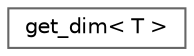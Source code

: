 digraph "类继承关系图"
{
 // LATEX_PDF_SIZE
  bgcolor="transparent";
  edge [fontname=Helvetica,fontsize=10,labelfontname=Helvetica,labelfontsize=10];
  node [fontname=Helvetica,fontsize=10,shape=box,height=0.2,width=0.4];
  rankdir="LR";
  Node0 [id="Node000000",label="get_dim\< T \>",height=0.2,width=0.4,color="grey40", fillcolor="white", style="filled",URL="$structget__dim.html",tooltip=" "];
}
